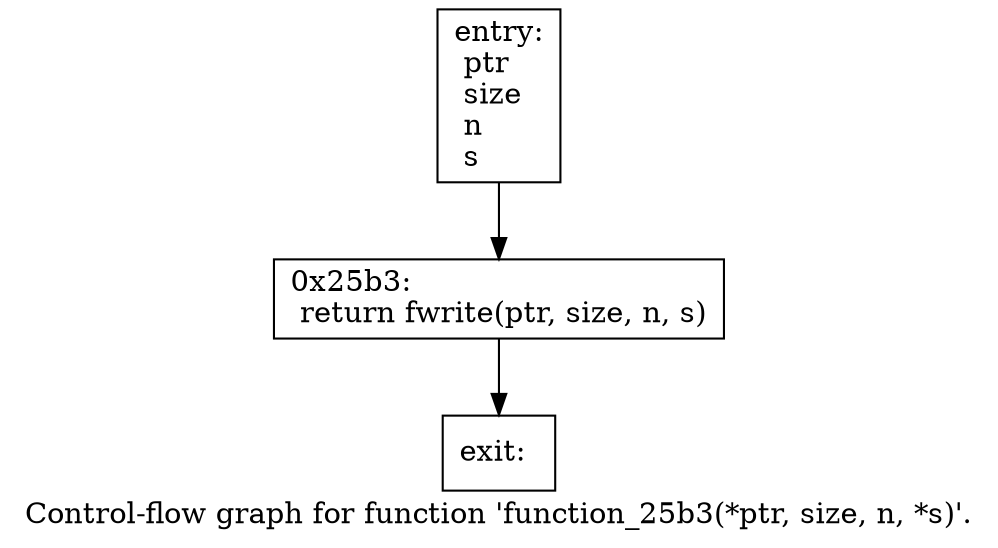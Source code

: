 digraph "Control-flow graph for function 'function_25b3(*ptr, size, n, *s)'." {
  label="Control-flow graph for function 'function_25b3(*ptr, size, n, *s)'.";
  node [shape=record];

  Node07713BE0 [label="{entry:\l  ptr\l  size\l  n\l  s\l}"];
  Node07713BE0 -> Node07713760;
  Node07713760 [label="{0x25b3:\l  return fwrite(ptr, size, n, s)\l}"];
  Node07713760 -> Node07713D48;
  Node07713D48 [label="{exit:\l}"];

}
